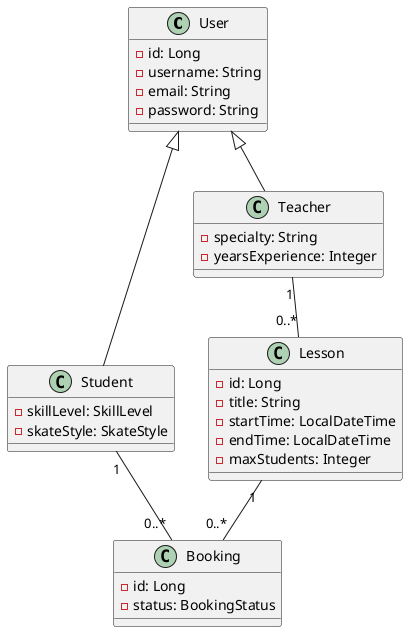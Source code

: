 @startuml

class User {
  -id: Long
  -username: String
  -email: String
  -password: String
}

class Student {
  -skillLevel: SkillLevel
  -skateStyle: SkateStyle
}

class Teacher {
  -specialty: String
  -yearsExperience: Integer
}

class Lesson {
  -id: Long
  -title: String
  -startTime: LocalDateTime
  -endTime: LocalDateTime
  -maxStudents: Integer
}

class Booking {
  -id: Long
  -status: BookingStatus
}

User <|-- Student
User <|-- Teacher
Lesson "1" -- "0..*" Booking
Student "1" -- "0..*" Booking
Teacher "1" -- "0..*" Lesson

@enduml